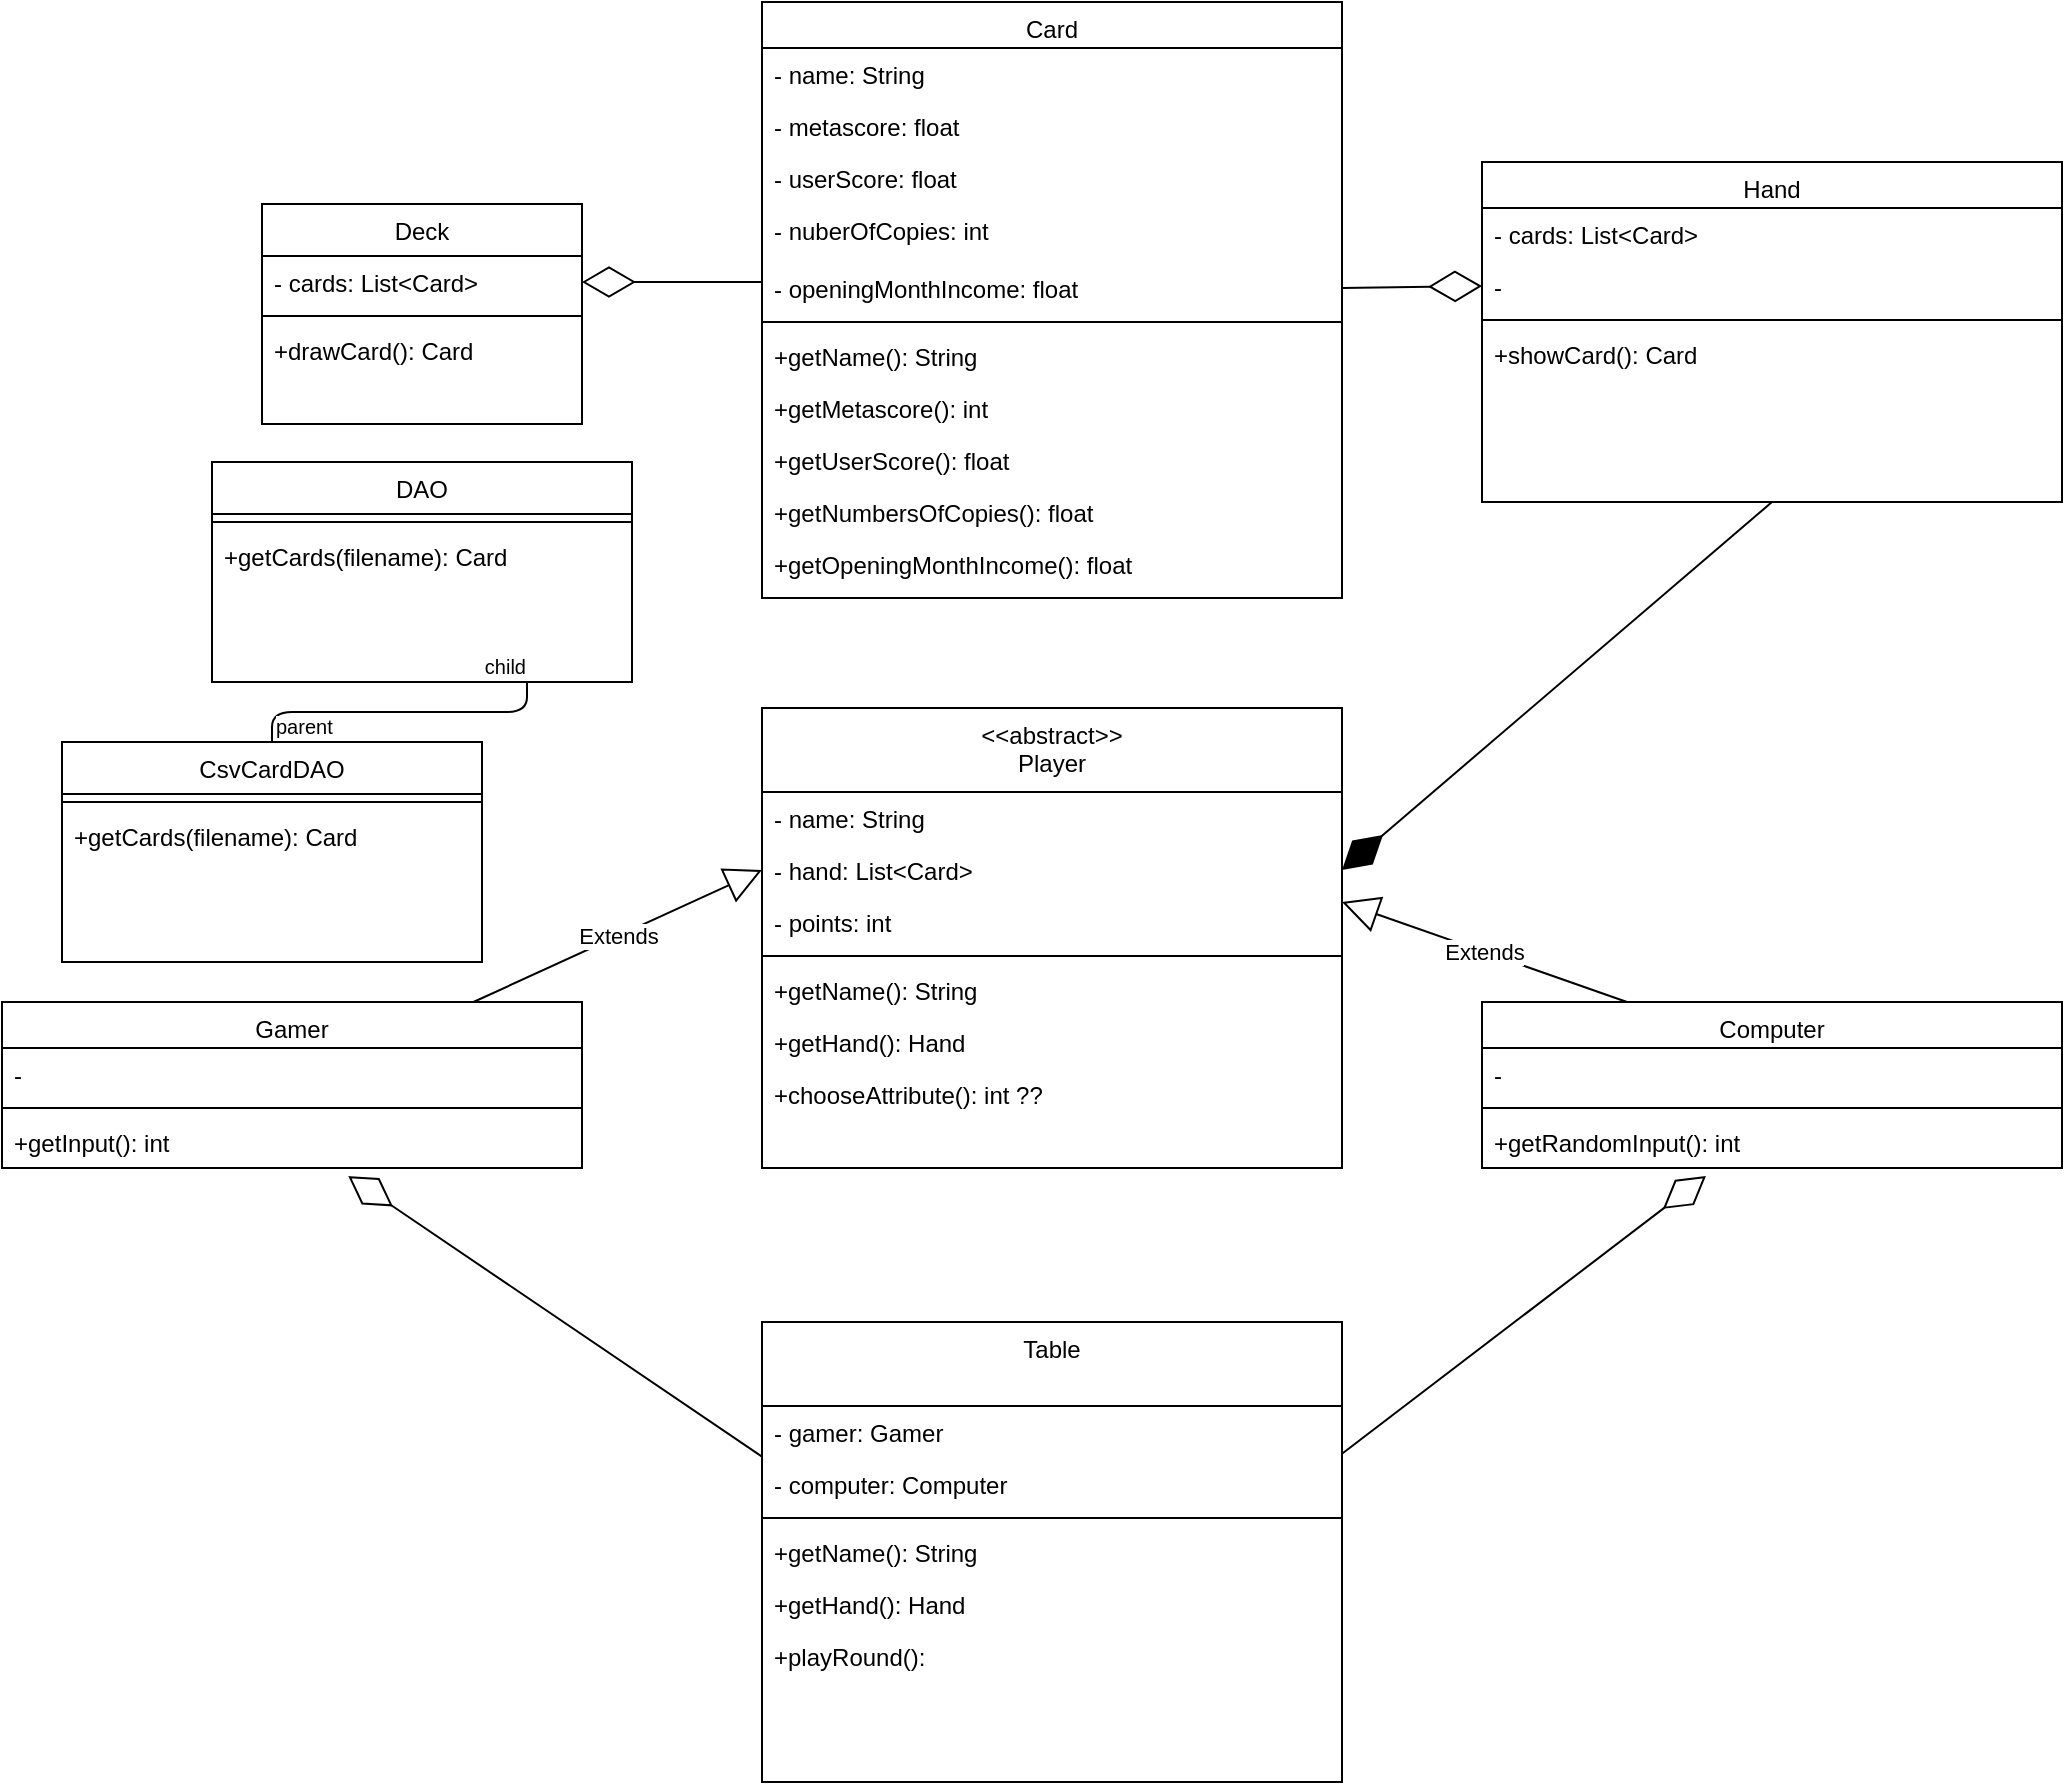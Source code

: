 <mxfile version="12.8.3" type="device"><diagram id="C5RBs43oDa-KdzZeNtuy" name="Page-1"><mxGraphModel dx="1253" dy="586" grid="1" gridSize="10" guides="1" tooltips="1" connect="1" arrows="1" fold="1" page="1" pageScale="1" pageWidth="1169" pageHeight="1654" math="0" shadow="0"><root><mxCell id="WIyWlLk6GJQsqaUBKTNV-0"/><mxCell id="WIyWlLk6GJQsqaUBKTNV-1" parent="WIyWlLk6GJQsqaUBKTNV-0"/><mxCell id="zkfFHV4jXpPFQw0GAbJ--17" value="Card " style="swimlane;fontStyle=0;align=center;verticalAlign=top;childLayout=stackLayout;horizontal=1;startSize=23;horizontalStack=0;resizeParent=1;resizeLast=0;collapsible=1;marginBottom=0;rounded=0;shadow=0;strokeWidth=1;" parent="WIyWlLk6GJQsqaUBKTNV-1" vertex="1"><mxGeometry x="410" y="50" width="290" height="298" as="geometry"><mxRectangle x="550" y="140" width="160" height="26" as="alternateBounds"/></mxGeometry></mxCell><mxCell id="zkfFHV4jXpPFQw0GAbJ--18" value="- name: String" style="text;align=left;verticalAlign=top;spacingLeft=4;spacingRight=4;overflow=hidden;rotatable=0;points=[[0,0.5],[1,0.5]];portConstraint=eastwest;" parent="zkfFHV4jXpPFQw0GAbJ--17" vertex="1"><mxGeometry y="23" width="290" height="26" as="geometry"/></mxCell><mxCell id="zkfFHV4jXpPFQw0GAbJ--19" value="- metascore: float" style="text;align=left;verticalAlign=top;spacingLeft=4;spacingRight=4;overflow=hidden;rotatable=0;points=[[0,0.5],[1,0.5]];portConstraint=eastwest;rounded=0;shadow=0;html=0;" parent="zkfFHV4jXpPFQw0GAbJ--17" vertex="1"><mxGeometry y="49" width="290" height="26" as="geometry"/></mxCell><mxCell id="zkfFHV4jXpPFQw0GAbJ--20" value="- userScore: float" style="text;align=left;verticalAlign=top;spacingLeft=4;spacingRight=4;overflow=hidden;rotatable=0;points=[[0,0.5],[1,0.5]];portConstraint=eastwest;rounded=0;shadow=0;html=0;" parent="zkfFHV4jXpPFQw0GAbJ--17" vertex="1"><mxGeometry y="75" width="290" height="26" as="geometry"/></mxCell><mxCell id="zkfFHV4jXpPFQw0GAbJ--21" value="- nuberOfCopies: int" style="text;align=left;verticalAlign=top;spacingLeft=4;spacingRight=4;overflow=hidden;rotatable=0;points=[[0,0.5],[1,0.5]];portConstraint=eastwest;rounded=0;shadow=0;html=0;" parent="zkfFHV4jXpPFQw0GAbJ--17" vertex="1"><mxGeometry y="101" width="290" height="29" as="geometry"/></mxCell><mxCell id="LtpfesVzhA3uH9e7uUfc-31" value="- openingMonthIncome: float" style="text;align=left;verticalAlign=top;spacingLeft=4;spacingRight=4;overflow=hidden;rotatable=0;points=[[0,0.5],[1,0.5]];portConstraint=eastwest;rounded=0;shadow=0;html=0;" parent="zkfFHV4jXpPFQw0GAbJ--17" vertex="1"><mxGeometry y="130" width="290" height="26" as="geometry"/></mxCell><mxCell id="zkfFHV4jXpPFQw0GAbJ--23" value="" style="line;html=1;strokeWidth=1;align=left;verticalAlign=middle;spacingTop=-1;spacingLeft=3;spacingRight=3;rotatable=0;labelPosition=right;points=[];portConstraint=eastwest;" parent="zkfFHV4jXpPFQw0GAbJ--17" vertex="1"><mxGeometry y="156" width="290" height="8" as="geometry"/></mxCell><mxCell id="zkfFHV4jXpPFQw0GAbJ--24" value="+getName(): String " style="text;align=left;verticalAlign=top;spacingLeft=4;spacingRight=4;overflow=hidden;rotatable=0;points=[[0,0.5],[1,0.5]];portConstraint=eastwest;" parent="zkfFHV4jXpPFQw0GAbJ--17" vertex="1"><mxGeometry y="164" width="290" height="26" as="geometry"/></mxCell><mxCell id="zkfFHV4jXpPFQw0GAbJ--25" value="+getMetascore(): int" style="text;align=left;verticalAlign=top;spacingLeft=4;spacingRight=4;overflow=hidden;rotatable=0;points=[[0,0.5],[1,0.5]];portConstraint=eastwest;" parent="zkfFHV4jXpPFQw0GAbJ--17" vertex="1"><mxGeometry y="190" width="290" height="26" as="geometry"/></mxCell><mxCell id="LtpfesVzhA3uH9e7uUfc-29" value="+getUserScore(): float" style="text;align=left;verticalAlign=top;spacingLeft=4;spacingRight=4;overflow=hidden;rotatable=0;points=[[0,0.5],[1,0.5]];portConstraint=eastwest;rounded=0;shadow=0;html=0;" parent="zkfFHV4jXpPFQw0GAbJ--17" vertex="1"><mxGeometry y="216" width="290" height="26" as="geometry"/></mxCell><mxCell id="LtpfesVzhA3uH9e7uUfc-30" value="+getNumbersOfCopies(): float" style="text;align=left;verticalAlign=top;spacingLeft=4;spacingRight=4;overflow=hidden;rotatable=0;points=[[0,0.5],[1,0.5]];portConstraint=eastwest;rounded=0;shadow=0;html=0;" parent="zkfFHV4jXpPFQw0GAbJ--17" vertex="1"><mxGeometry y="242" width="290" height="26" as="geometry"/></mxCell><mxCell id="LtpfesVzhA3uH9e7uUfc-33" value="+getOpeningMonthIncome(): float" style="text;align=left;verticalAlign=top;spacingLeft=4;spacingRight=4;overflow=hidden;rotatable=0;points=[[0,0.5],[1,0.5]];portConstraint=eastwest;rounded=0;shadow=0;html=0;" parent="zkfFHV4jXpPFQw0GAbJ--17" vertex="1"><mxGeometry y="268" width="290" height="26" as="geometry"/></mxCell><mxCell id="LtpfesVzhA3uH9e7uUfc-79" value="&lt;&lt;abstract&gt;&gt;&#xA;Player&#xA;" style="swimlane;fontStyle=0;align=center;verticalAlign=top;childLayout=stackLayout;horizontal=1;startSize=42;horizontalStack=0;resizeParent=1;resizeLast=0;collapsible=1;marginBottom=0;rounded=0;shadow=0;strokeWidth=1;" parent="WIyWlLk6GJQsqaUBKTNV-1" vertex="1"><mxGeometry x="410" y="403" width="290" height="230" as="geometry"><mxRectangle x="550" y="140" width="160" height="26" as="alternateBounds"/></mxGeometry></mxCell><mxCell id="LtpfesVzhA3uH9e7uUfc-80" value="- name: String" style="text;align=left;verticalAlign=top;spacingLeft=4;spacingRight=4;overflow=hidden;rotatable=0;points=[[0,0.5],[1,0.5]];portConstraint=eastwest;" parent="LtpfesVzhA3uH9e7uUfc-79" vertex="1"><mxGeometry y="42" width="290" height="26" as="geometry"/></mxCell><mxCell id="LtpfesVzhA3uH9e7uUfc-81" value="- hand: List&lt;Card&gt;" style="text;align=left;verticalAlign=top;spacingLeft=4;spacingRight=4;overflow=hidden;rotatable=0;points=[[0,0.5],[1,0.5]];portConstraint=eastwest;rounded=0;shadow=0;html=0;" parent="LtpfesVzhA3uH9e7uUfc-79" vertex="1"><mxGeometry y="68" width="290" height="26" as="geometry"/></mxCell><mxCell id="LtpfesVzhA3uH9e7uUfc-82" value="- points: int" style="text;align=left;verticalAlign=top;spacingLeft=4;spacingRight=4;overflow=hidden;rotatable=0;points=[[0,0.5],[1,0.5]];portConstraint=eastwest;rounded=0;shadow=0;html=0;" parent="LtpfesVzhA3uH9e7uUfc-79" vertex="1"><mxGeometry y="94" width="290" height="26" as="geometry"/></mxCell><mxCell id="LtpfesVzhA3uH9e7uUfc-85" value="" style="line;html=1;strokeWidth=1;align=left;verticalAlign=middle;spacingTop=-1;spacingLeft=3;spacingRight=3;rotatable=0;labelPosition=right;points=[];portConstraint=eastwest;" parent="LtpfesVzhA3uH9e7uUfc-79" vertex="1"><mxGeometry y="120" width="290" height="8" as="geometry"/></mxCell><mxCell id="LtpfesVzhA3uH9e7uUfc-86" value="+getName(): String " style="text;align=left;verticalAlign=top;spacingLeft=4;spacingRight=4;overflow=hidden;rotatable=0;points=[[0,0.5],[1,0.5]];portConstraint=eastwest;" parent="LtpfesVzhA3uH9e7uUfc-79" vertex="1"><mxGeometry y="128" width="290" height="26" as="geometry"/></mxCell><mxCell id="LtpfesVzhA3uH9e7uUfc-88" value="+getHand(): Hand" style="text;align=left;verticalAlign=top;spacingLeft=4;spacingRight=4;overflow=hidden;rotatable=0;points=[[0,0.5],[1,0.5]];portConstraint=eastwest;rounded=0;shadow=0;html=0;" parent="LtpfesVzhA3uH9e7uUfc-79" vertex="1"><mxGeometry y="154" width="290" height="26" as="geometry"/></mxCell><mxCell id="LtpfesVzhA3uH9e7uUfc-95" value="+chooseAttribute(): int ?? " style="text;align=left;verticalAlign=top;spacingLeft=4;spacingRight=4;overflow=hidden;rotatable=0;points=[[0,0.5],[1,0.5]];portConstraint=eastwest;rounded=0;shadow=0;html=0;" parent="LtpfesVzhA3uH9e7uUfc-79" vertex="1"><mxGeometry y="180" width="290" height="26" as="geometry"/></mxCell><mxCell id="LtpfesVzhA3uH9e7uUfc-110" value="Table " style="swimlane;fontStyle=0;align=center;verticalAlign=top;childLayout=stackLayout;horizontal=1;startSize=42;horizontalStack=0;resizeParent=1;resizeLast=0;collapsible=1;marginBottom=0;rounded=0;shadow=0;strokeWidth=1;" parent="WIyWlLk6GJQsqaUBKTNV-1" vertex="1"><mxGeometry x="410" y="710" width="290" height="230" as="geometry"><mxRectangle x="550" y="140" width="160" height="26" as="alternateBounds"/></mxGeometry></mxCell><mxCell id="LtpfesVzhA3uH9e7uUfc-111" value="- gamer: Gamer" style="text;align=left;verticalAlign=top;spacingLeft=4;spacingRight=4;overflow=hidden;rotatable=0;points=[[0,0.5],[1,0.5]];portConstraint=eastwest;" parent="LtpfesVzhA3uH9e7uUfc-110" vertex="1"><mxGeometry y="42" width="290" height="26" as="geometry"/></mxCell><mxCell id="LtpfesVzhA3uH9e7uUfc-112" value="- computer: Computer " style="text;align=left;verticalAlign=top;spacingLeft=4;spacingRight=4;overflow=hidden;rotatable=0;points=[[0,0.5],[1,0.5]];portConstraint=eastwest;rounded=0;shadow=0;html=0;" parent="LtpfesVzhA3uH9e7uUfc-110" vertex="1"><mxGeometry y="68" width="290" height="26" as="geometry"/></mxCell><mxCell id="LtpfesVzhA3uH9e7uUfc-114" value="" style="line;html=1;strokeWidth=1;align=left;verticalAlign=middle;spacingTop=-1;spacingLeft=3;spacingRight=3;rotatable=0;labelPosition=right;points=[];portConstraint=eastwest;" parent="LtpfesVzhA3uH9e7uUfc-110" vertex="1"><mxGeometry y="94" width="290" height="8" as="geometry"/></mxCell><mxCell id="LtpfesVzhA3uH9e7uUfc-115" value="+getName(): String " style="text;align=left;verticalAlign=top;spacingLeft=4;spacingRight=4;overflow=hidden;rotatable=0;points=[[0,0.5],[1,0.5]];portConstraint=eastwest;" parent="LtpfesVzhA3uH9e7uUfc-110" vertex="1"><mxGeometry y="102" width="290" height="26" as="geometry"/></mxCell><mxCell id="LtpfesVzhA3uH9e7uUfc-116" value="+getHand(): Hand" style="text;align=left;verticalAlign=top;spacingLeft=4;spacingRight=4;overflow=hidden;rotatable=0;points=[[0,0.5],[1,0.5]];portConstraint=eastwest;rounded=0;shadow=0;html=0;" parent="LtpfesVzhA3uH9e7uUfc-110" vertex="1"><mxGeometry y="128" width="290" height="26" as="geometry"/></mxCell><mxCell id="LtpfesVzhA3uH9e7uUfc-117" value="+playRound(): " style="text;align=left;verticalAlign=top;spacingLeft=4;spacingRight=4;overflow=hidden;rotatable=0;points=[[0,0.5],[1,0.5]];portConstraint=eastwest;rounded=0;shadow=0;html=0;" parent="LtpfesVzhA3uH9e7uUfc-110" vertex="1"><mxGeometry y="154" width="290" height="26" as="geometry"/></mxCell><mxCell id="LtpfesVzhA3uH9e7uUfc-63" value="Hand" style="swimlane;fontStyle=0;align=center;verticalAlign=top;childLayout=stackLayout;horizontal=1;startSize=23;horizontalStack=0;resizeParent=1;resizeLast=0;collapsible=1;marginBottom=0;rounded=0;shadow=0;strokeWidth=1;" parent="WIyWlLk6GJQsqaUBKTNV-1" vertex="1"><mxGeometry x="770" y="130" width="290" height="170" as="geometry"><mxRectangle x="550" y="140" width="160" height="26" as="alternateBounds"/></mxGeometry></mxCell><mxCell id="LtpfesVzhA3uH9e7uUfc-64" value="- cards: List&lt;Card&gt;" style="text;align=left;verticalAlign=top;spacingLeft=4;spacingRight=4;overflow=hidden;rotatable=0;points=[[0,0.5],[1,0.5]];portConstraint=eastwest;" parent="LtpfesVzhA3uH9e7uUfc-63" vertex="1"><mxGeometry y="23" width="290" height="26" as="geometry"/></mxCell><mxCell id="LtpfesVzhA3uH9e7uUfc-65" value="- " style="text;align=left;verticalAlign=top;spacingLeft=4;spacingRight=4;overflow=hidden;rotatable=0;points=[[0,0.5],[1,0.5]];portConstraint=eastwest;rounded=0;shadow=0;html=0;" parent="LtpfesVzhA3uH9e7uUfc-63" vertex="1"><mxGeometry y="49" width="290" height="26" as="geometry"/></mxCell><mxCell id="LtpfesVzhA3uH9e7uUfc-69" value="" style="line;html=1;strokeWidth=1;align=left;verticalAlign=middle;spacingTop=-1;spacingLeft=3;spacingRight=3;rotatable=0;labelPosition=right;points=[];portConstraint=eastwest;" parent="LtpfesVzhA3uH9e7uUfc-63" vertex="1"><mxGeometry y="75" width="290" height="8" as="geometry"/></mxCell><mxCell id="LtpfesVzhA3uH9e7uUfc-70" value="+showCard(): Card" style="text;align=left;verticalAlign=top;spacingLeft=4;spacingRight=4;overflow=hidden;rotatable=0;points=[[0,0.5],[1,0.5]];portConstraint=eastwest;" parent="LtpfesVzhA3uH9e7uUfc-63" vertex="1"><mxGeometry y="83" width="290" height="26" as="geometry"/></mxCell><mxCell id="LtpfesVzhA3uH9e7uUfc-96" value="Gamer " style="swimlane;fontStyle=0;align=center;verticalAlign=top;childLayout=stackLayout;horizontal=1;startSize=23;horizontalStack=0;resizeParent=1;resizeLast=0;collapsible=1;marginBottom=0;rounded=0;shadow=0;strokeWidth=1;" parent="WIyWlLk6GJQsqaUBKTNV-1" vertex="1"><mxGeometry x="30" y="550" width="290" height="83" as="geometry"><mxRectangle x="550" y="140" width="160" height="26" as="alternateBounds"/></mxGeometry></mxCell><mxCell id="LtpfesVzhA3uH9e7uUfc-98" value="- " style="text;align=left;verticalAlign=top;spacingLeft=4;spacingRight=4;overflow=hidden;rotatable=0;points=[[0,0.5],[1,0.5]];portConstraint=eastwest;rounded=0;shadow=0;html=0;" parent="LtpfesVzhA3uH9e7uUfc-96" vertex="1"><mxGeometry y="23" width="290" height="26" as="geometry"/></mxCell><mxCell id="LtpfesVzhA3uH9e7uUfc-99" value="" style="line;html=1;strokeWidth=1;align=left;verticalAlign=middle;spacingTop=-1;spacingLeft=3;spacingRight=3;rotatable=0;labelPosition=right;points=[];portConstraint=eastwest;" parent="LtpfesVzhA3uH9e7uUfc-96" vertex="1"><mxGeometry y="49" width="290" height="8" as="geometry"/></mxCell><mxCell id="LtpfesVzhA3uH9e7uUfc-100" value="+getInput(): int" style="text;align=left;verticalAlign=top;spacingLeft=4;spacingRight=4;overflow=hidden;rotatable=0;points=[[0,0.5],[1,0.5]];portConstraint=eastwest;" parent="LtpfesVzhA3uH9e7uUfc-96" vertex="1"><mxGeometry y="57" width="290" height="26" as="geometry"/></mxCell><mxCell id="LtpfesVzhA3uH9e7uUfc-103" value="Computer " style="swimlane;fontStyle=0;align=center;verticalAlign=top;childLayout=stackLayout;horizontal=1;startSize=23;horizontalStack=0;resizeParent=1;resizeLast=0;collapsible=1;marginBottom=0;rounded=0;shadow=0;strokeWidth=1;" parent="WIyWlLk6GJQsqaUBKTNV-1" vertex="1"><mxGeometry x="770" y="550" width="290" height="83" as="geometry"><mxRectangle x="550" y="140" width="160" height="26" as="alternateBounds"/></mxGeometry></mxCell><mxCell id="LtpfesVzhA3uH9e7uUfc-104" value="- " style="text;align=left;verticalAlign=top;spacingLeft=4;spacingRight=4;overflow=hidden;rotatable=0;points=[[0,0.5],[1,0.5]];portConstraint=eastwest;rounded=0;shadow=0;html=0;" parent="LtpfesVzhA3uH9e7uUfc-103" vertex="1"><mxGeometry y="23" width="290" height="26" as="geometry"/></mxCell><mxCell id="LtpfesVzhA3uH9e7uUfc-105" value="" style="line;html=1;strokeWidth=1;align=left;verticalAlign=middle;spacingTop=-1;spacingLeft=3;spacingRight=3;rotatable=0;labelPosition=right;points=[];portConstraint=eastwest;" parent="LtpfesVzhA3uH9e7uUfc-103" vertex="1"><mxGeometry y="49" width="290" height="8" as="geometry"/></mxCell><mxCell id="LtpfesVzhA3uH9e7uUfc-106" value="+getRandomInput(): int" style="text;align=left;verticalAlign=top;spacingLeft=4;spacingRight=4;overflow=hidden;rotatable=0;points=[[0,0.5],[1,0.5]];portConstraint=eastwest;" parent="LtpfesVzhA3uH9e7uUfc-103" vertex="1"><mxGeometry y="57" width="290" height="26" as="geometry"/></mxCell><mxCell id="LtpfesVzhA3uH9e7uUfc-21" value="Deck" style="swimlane;fontStyle=0;align=center;verticalAlign=top;childLayout=stackLayout;horizontal=1;startSize=26;horizontalStack=0;resizeParent=1;resizeLast=0;collapsible=1;marginBottom=0;rounded=0;shadow=0;strokeWidth=1;" parent="WIyWlLk6GJQsqaUBKTNV-1" vertex="1"><mxGeometry x="160" y="151" width="160" height="110" as="geometry"><mxRectangle x="550" y="140" width="160" height="26" as="alternateBounds"/></mxGeometry></mxCell><mxCell id="LtpfesVzhA3uH9e7uUfc-22" value="- cards: List&lt;Card&gt;" style="text;align=left;verticalAlign=top;spacingLeft=4;spacingRight=4;overflow=hidden;rotatable=0;points=[[0,0.5],[1,0.5]];portConstraint=eastwest;" parent="LtpfesVzhA3uH9e7uUfc-21" vertex="1"><mxGeometry y="26" width="160" height="26" as="geometry"/></mxCell><mxCell id="LtpfesVzhA3uH9e7uUfc-26" value="" style="line;html=1;strokeWidth=1;align=left;verticalAlign=middle;spacingTop=-1;spacingLeft=3;spacingRight=3;rotatable=0;labelPosition=right;points=[];portConstraint=eastwest;" parent="LtpfesVzhA3uH9e7uUfc-21" vertex="1"><mxGeometry y="52" width="160" height="8" as="geometry"/></mxCell><mxCell id="LtpfesVzhA3uH9e7uUfc-27" value="+drawCard(): Card " style="text;align=left;verticalAlign=top;spacingLeft=4;spacingRight=4;overflow=hidden;rotatable=0;points=[[0,0.5],[1,0.5]];portConstraint=eastwest;" parent="LtpfesVzhA3uH9e7uUfc-21" vertex="1"><mxGeometry y="60" width="160" height="26" as="geometry"/></mxCell><mxCell id="B18HB8zVRpMnGHjnGfpK-47" value="DAO&#xA;" style="swimlane;fontStyle=0;align=center;verticalAlign=top;childLayout=stackLayout;horizontal=1;startSize=26;horizontalStack=0;resizeParent=1;resizeLast=0;collapsible=1;marginBottom=0;rounded=0;shadow=0;strokeWidth=1;" vertex="1" parent="WIyWlLk6GJQsqaUBKTNV-1"><mxGeometry x="135" y="280" width="210" height="110" as="geometry"><mxRectangle x="550" y="140" width="160" height="26" as="alternateBounds"/></mxGeometry></mxCell><mxCell id="B18HB8zVRpMnGHjnGfpK-49" value="" style="line;html=1;strokeWidth=1;align=left;verticalAlign=middle;spacingTop=-1;spacingLeft=3;spacingRight=3;rotatable=0;labelPosition=right;points=[];portConstraint=eastwest;" vertex="1" parent="B18HB8zVRpMnGHjnGfpK-47"><mxGeometry y="26" width="210" height="8" as="geometry"/></mxCell><mxCell id="B18HB8zVRpMnGHjnGfpK-50" value="+getCards(filename): Card " style="text;align=left;verticalAlign=top;spacingLeft=4;spacingRight=4;overflow=hidden;rotatable=0;points=[[0,0.5],[1,0.5]];portConstraint=eastwest;" vertex="1" parent="B18HB8zVRpMnGHjnGfpK-47"><mxGeometry y="34" width="210" height="20" as="geometry"/></mxCell><mxCell id="B18HB8zVRpMnGHjnGfpK-52" value="CsvCardDAO&#xA;" style="swimlane;fontStyle=0;align=center;verticalAlign=top;childLayout=stackLayout;horizontal=1;startSize=26;horizontalStack=0;resizeParent=1;resizeLast=0;collapsible=1;marginBottom=0;rounded=0;shadow=0;strokeWidth=1;" vertex="1" parent="WIyWlLk6GJQsqaUBKTNV-1"><mxGeometry x="60" y="420" width="210" height="110" as="geometry"><mxRectangle x="550" y="140" width="160" height="26" as="alternateBounds"/></mxGeometry></mxCell><mxCell id="B18HB8zVRpMnGHjnGfpK-53" value="" style="line;html=1;strokeWidth=1;align=left;verticalAlign=middle;spacingTop=-1;spacingLeft=3;spacingRight=3;rotatable=0;labelPosition=right;points=[];portConstraint=eastwest;" vertex="1" parent="B18HB8zVRpMnGHjnGfpK-52"><mxGeometry y="26" width="210" height="8" as="geometry"/></mxCell><mxCell id="B18HB8zVRpMnGHjnGfpK-54" value="+getCards(filename): Card " style="text;align=left;verticalAlign=top;spacingLeft=4;spacingRight=4;overflow=hidden;rotatable=0;points=[[0,0.5],[1,0.5]];portConstraint=eastwest;" vertex="1" parent="B18HB8zVRpMnGHjnGfpK-52"><mxGeometry y="34" width="210" height="20" as="geometry"/></mxCell><mxCell id="LtpfesVzhA3uH9e7uUfc-34" value="" style="endArrow=diamondThin;endFill=0;endSize=24;html=1;entryX=1;entryY=0.5;entryDx=0;entryDy=0;" parent="WIyWlLk6GJQsqaUBKTNV-1" target="LtpfesVzhA3uH9e7uUfc-22" edge="1"><mxGeometry width="160" relative="1" as="geometry"><mxPoint x="410" y="190" as="sourcePoint"/><mxPoint x="330" y="210" as="targetPoint"/><Array as="points"/></mxGeometry></mxCell><mxCell id="LtpfesVzhA3uH9e7uUfc-76" value="" style="endArrow=diamondThin;endFill=0;endSize=24;html=1;exitX=1;exitY=0.5;exitDx=0;exitDy=0;entryX=0;entryY=0.5;entryDx=0;entryDy=0;" parent="WIyWlLk6GJQsqaUBKTNV-1" source="LtpfesVzhA3uH9e7uUfc-31" target="LtpfesVzhA3uH9e7uUfc-65" edge="1"><mxGeometry width="160" relative="1" as="geometry"><mxPoint x="540" y="350" as="sourcePoint"/><mxPoint x="760" y="371" as="targetPoint"/></mxGeometry></mxCell><mxCell id="LtpfesVzhA3uH9e7uUfc-102" value="Extends" style="endArrow=block;endSize=16;endFill=0;html=1;entryX=0;entryY=0.5;entryDx=0;entryDy=0;" parent="WIyWlLk6GJQsqaUBKTNV-1" source="LtpfesVzhA3uH9e7uUfc-96" target="LtpfesVzhA3uH9e7uUfc-81" edge="1"><mxGeometry width="160" relative="1" as="geometry"><mxPoint x="236" y="550" as="sourcePoint"/><mxPoint x="380" y="450" as="targetPoint"/></mxGeometry></mxCell><mxCell id="LtpfesVzhA3uH9e7uUfc-108" value="Extends" style="endArrow=block;endSize=16;endFill=0;html=1;exitX=0.25;exitY=0;exitDx=0;exitDy=0;" parent="WIyWlLk6GJQsqaUBKTNV-1" source="LtpfesVzhA3uH9e7uUfc-103" edge="1"><mxGeometry width="160" relative="1" as="geometry"><mxPoint x="850" y="500" as="sourcePoint"/><mxPoint x="700" y="500" as="targetPoint"/></mxGeometry></mxCell><mxCell id="LtpfesVzhA3uH9e7uUfc-109" value="" style="endArrow=diamondThin;endFill=1;endSize=24;html=1;exitX=0.5;exitY=1;exitDx=0;exitDy=0;entryX=1;entryY=0.5;entryDx=0;entryDy=0;" parent="WIyWlLk6GJQsqaUBKTNV-1" source="LtpfesVzhA3uH9e7uUfc-63" target="LtpfesVzhA3uH9e7uUfc-81" edge="1"><mxGeometry width="160" relative="1" as="geometry"><mxPoint x="900" y="450" as="sourcePoint"/><mxPoint x="680" y="450" as="targetPoint"/></mxGeometry></mxCell><mxCell id="LtpfesVzhA3uH9e7uUfc-119" value="" style="endArrow=diamondThin;endFill=0;endSize=24;html=1;exitX=0;exitY=0.973;exitDx=0;exitDy=0;entryX=0.597;entryY=1.156;entryDx=0;entryDy=0;entryPerimeter=0;exitPerimeter=0;" parent="WIyWlLk6GJQsqaUBKTNV-1" source="LtpfesVzhA3uH9e7uUfc-111" target="LtpfesVzhA3uH9e7uUfc-100" edge="1"><mxGeometry width="160" relative="1" as="geometry"><mxPoint x="430" y="690" as="sourcePoint"/><mxPoint x="590" y="690" as="targetPoint"/></mxGeometry></mxCell><mxCell id="LtpfesVzhA3uH9e7uUfc-120" value="" style="endArrow=diamondThin;endFill=0;endSize=24;html=1;exitX=1;exitY=-0.082;exitDx=0;exitDy=0;entryX=0.386;entryY=1.156;entryDx=0;entryDy=0;entryPerimeter=0;exitPerimeter=0;" parent="WIyWlLk6GJQsqaUBKTNV-1" source="LtpfesVzhA3uH9e7uUfc-112" target="LtpfesVzhA3uH9e7uUfc-106" edge="1"><mxGeometry width="160" relative="1" as="geometry"><mxPoint x="430" y="690" as="sourcePoint"/><mxPoint x="860" y="639" as="targetPoint"/></mxGeometry></mxCell><mxCell id="B18HB8zVRpMnGHjnGfpK-56" value="" style="endArrow=none;html=1;edgeStyle=orthogonalEdgeStyle;entryX=0.75;entryY=1;entryDx=0;entryDy=0;" edge="1" parent="WIyWlLk6GJQsqaUBKTNV-1" source="B18HB8zVRpMnGHjnGfpK-52" target="B18HB8zVRpMnGHjnGfpK-47"><mxGeometry relative="1" as="geometry"><mxPoint x="410" y="390" as="sourcePoint"/><mxPoint x="570" y="390" as="targetPoint"/></mxGeometry></mxCell><mxCell id="B18HB8zVRpMnGHjnGfpK-57" value="parent" style="resizable=0;html=1;align=left;verticalAlign=bottom;labelBackgroundColor=#ffffff;fontSize=10;" connectable="0" vertex="1" parent="B18HB8zVRpMnGHjnGfpK-56"><mxGeometry x="-1" relative="1" as="geometry"/></mxCell><mxCell id="B18HB8zVRpMnGHjnGfpK-58" value="child" style="resizable=0;html=1;align=right;verticalAlign=bottom;labelBackgroundColor=#ffffff;fontSize=10;" connectable="0" vertex="1" parent="B18HB8zVRpMnGHjnGfpK-56"><mxGeometry x="1" relative="1" as="geometry"/></mxCell></root></mxGraphModel></diagram></mxfile>